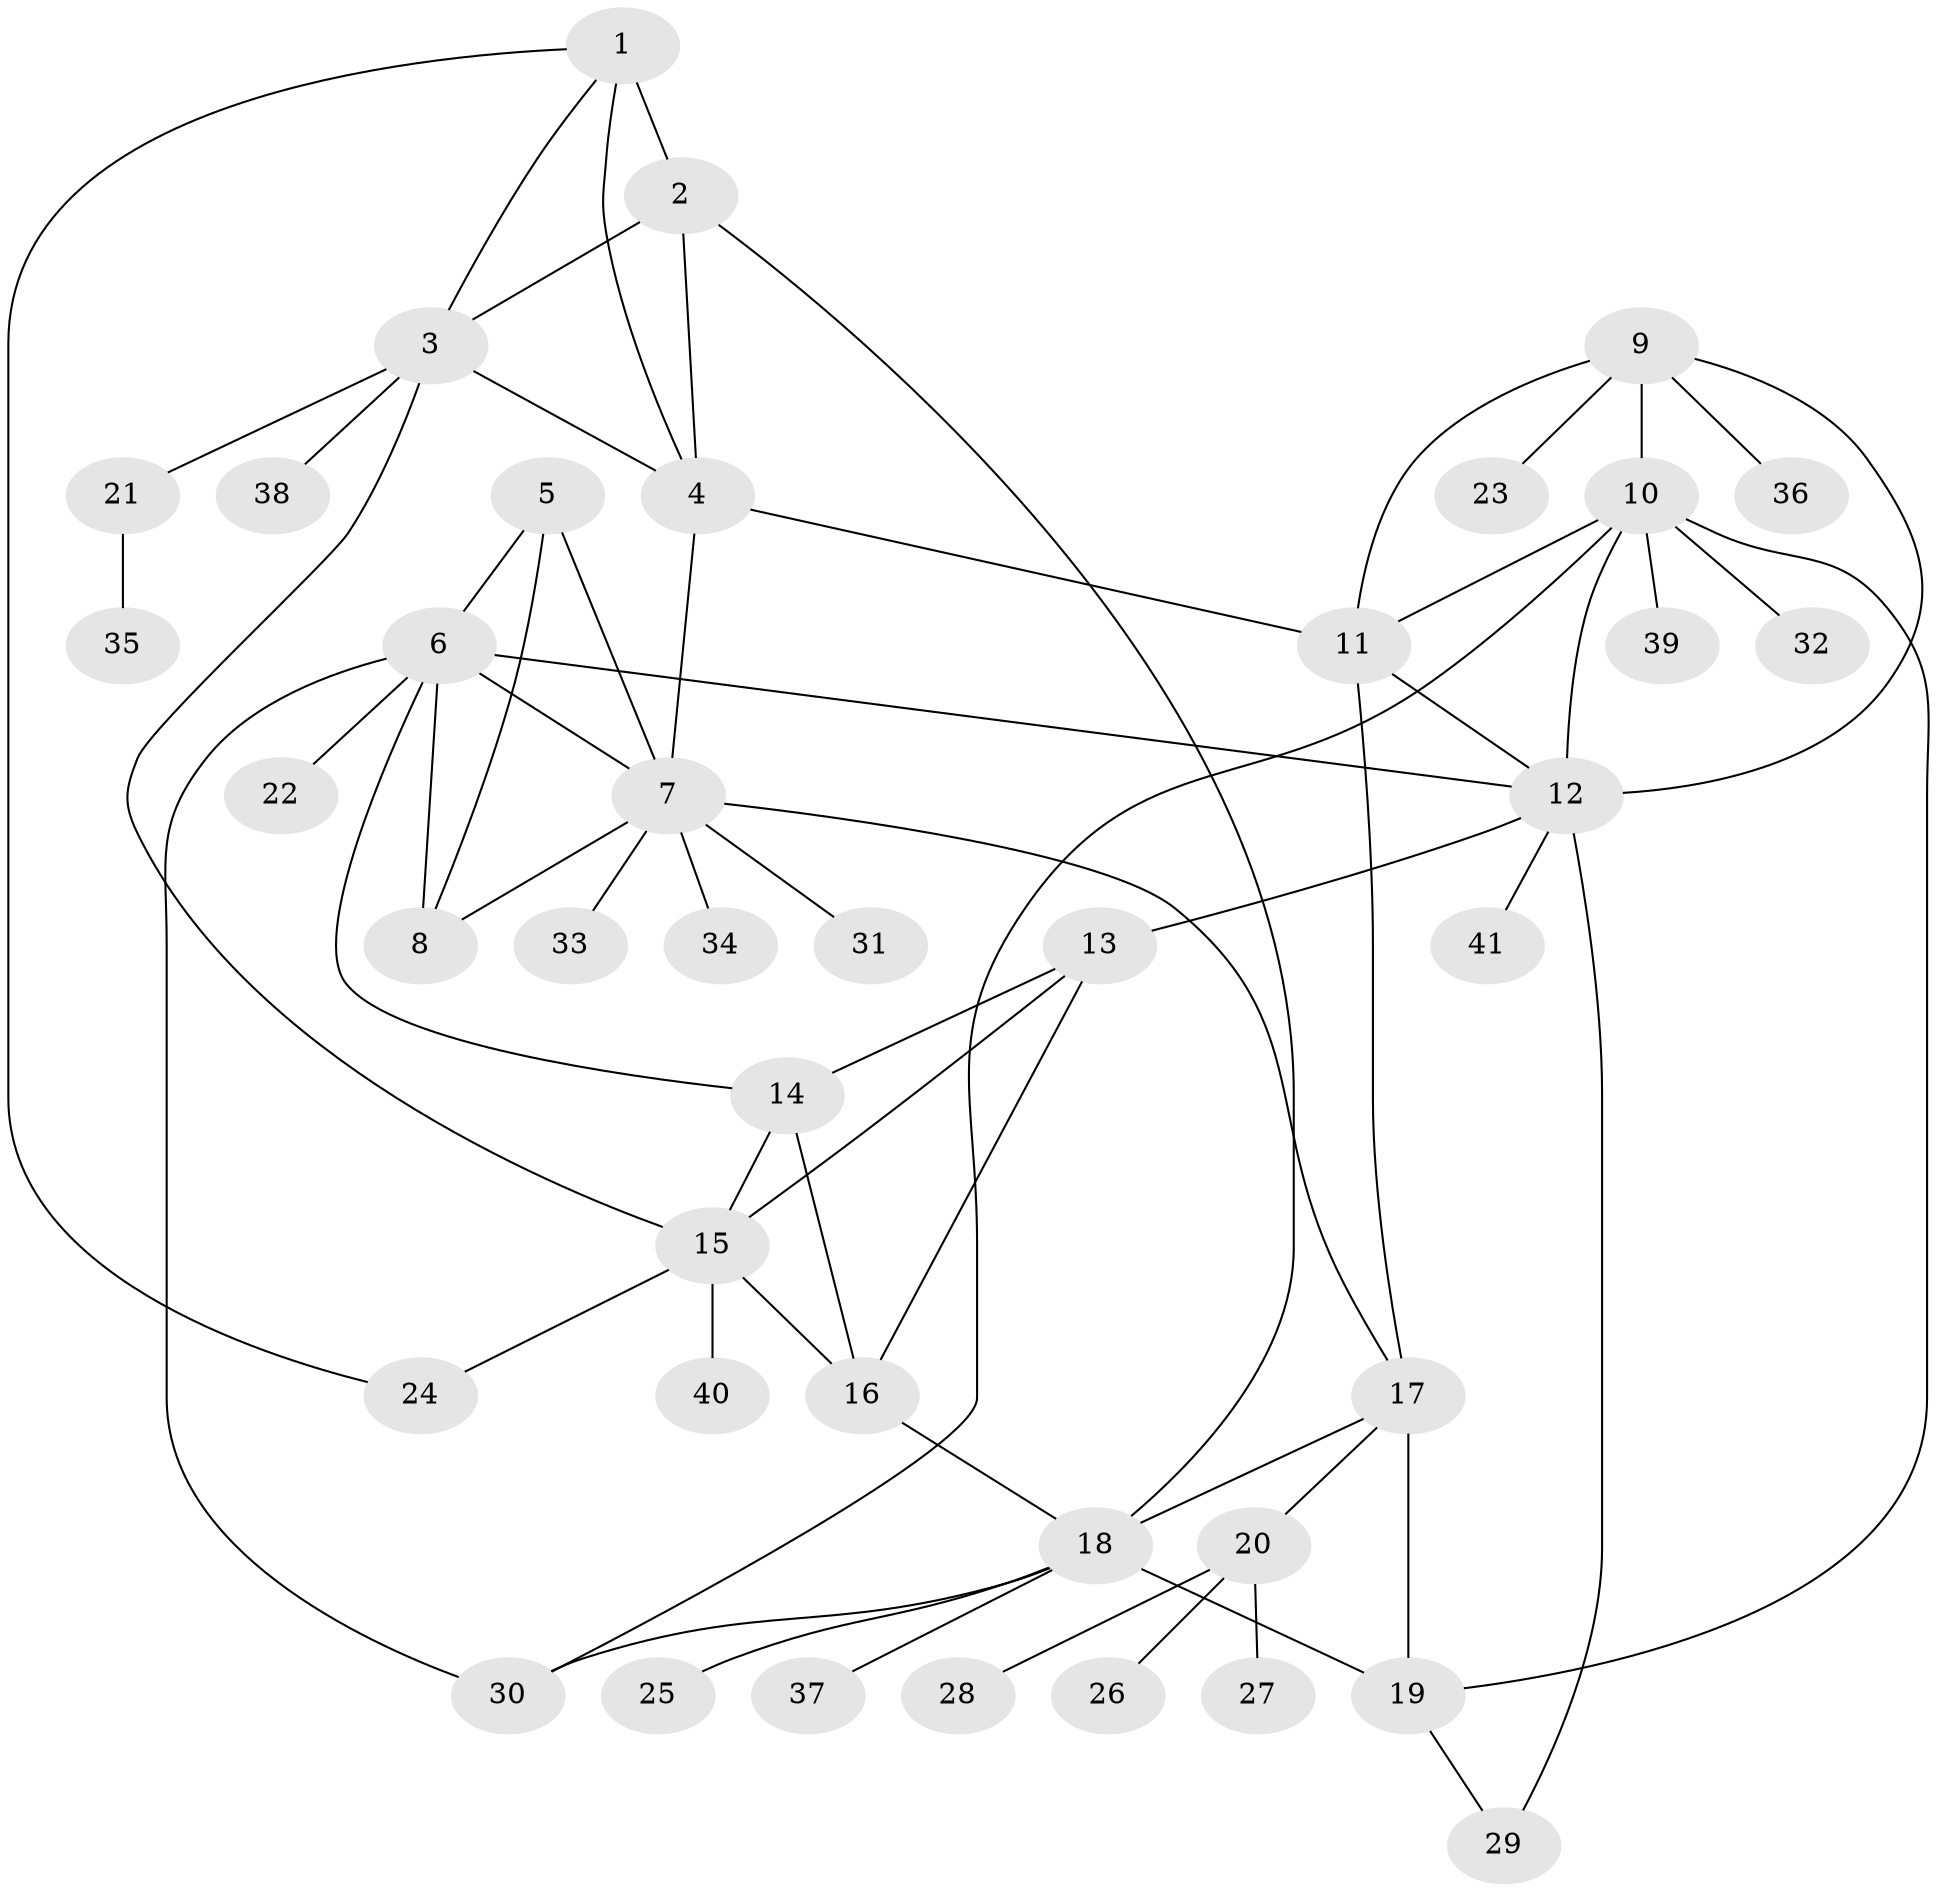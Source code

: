 // original degree distribution, {4: 0.0375, 7: 0.0375, 6: 0.025, 8: 0.05, 10: 0.025, 5: 0.0625, 3: 0.05, 9: 0.0125, 1: 0.5375, 2: 0.1625}
// Generated by graph-tools (version 1.1) at 2025/37/03/09/25 02:37:11]
// undirected, 41 vertices, 64 edges
graph export_dot {
graph [start="1"]
  node [color=gray90,style=filled];
  1;
  2;
  3;
  4;
  5;
  6;
  7;
  8;
  9;
  10;
  11;
  12;
  13;
  14;
  15;
  16;
  17;
  18;
  19;
  20;
  21;
  22;
  23;
  24;
  25;
  26;
  27;
  28;
  29;
  30;
  31;
  32;
  33;
  34;
  35;
  36;
  37;
  38;
  39;
  40;
  41;
  1 -- 2 [weight=3.0];
  1 -- 3 [weight=1.0];
  1 -- 4 [weight=1.0];
  1 -- 24 [weight=1.0];
  2 -- 3 [weight=1.0];
  2 -- 4 [weight=1.0];
  2 -- 18 [weight=1.0];
  3 -- 4 [weight=1.0];
  3 -- 15 [weight=1.0];
  3 -- 21 [weight=1.0];
  3 -- 38 [weight=1.0];
  4 -- 7 [weight=1.0];
  4 -- 11 [weight=1.0];
  5 -- 6 [weight=1.0];
  5 -- 7 [weight=1.0];
  5 -- 8 [weight=1.0];
  6 -- 7 [weight=1.0];
  6 -- 8 [weight=1.0];
  6 -- 12 [weight=1.0];
  6 -- 14 [weight=1.0];
  6 -- 22 [weight=1.0];
  6 -- 30 [weight=1.0];
  7 -- 8 [weight=1.0];
  7 -- 17 [weight=1.0];
  7 -- 31 [weight=1.0];
  7 -- 33 [weight=2.0];
  7 -- 34 [weight=1.0];
  9 -- 10 [weight=1.0];
  9 -- 11 [weight=1.0];
  9 -- 12 [weight=1.0];
  9 -- 23 [weight=1.0];
  9 -- 36 [weight=1.0];
  10 -- 11 [weight=1.0];
  10 -- 12 [weight=1.0];
  10 -- 19 [weight=1.0];
  10 -- 30 [weight=1.0];
  10 -- 32 [weight=1.0];
  10 -- 39 [weight=1.0];
  11 -- 12 [weight=1.0];
  11 -- 17 [weight=2.0];
  12 -- 13 [weight=1.0];
  12 -- 29 [weight=1.0];
  12 -- 41 [weight=1.0];
  13 -- 14 [weight=1.0];
  13 -- 15 [weight=1.0];
  13 -- 16 [weight=1.0];
  14 -- 15 [weight=1.0];
  14 -- 16 [weight=1.0];
  15 -- 16 [weight=1.0];
  15 -- 24 [weight=1.0];
  15 -- 40 [weight=2.0];
  16 -- 18 [weight=1.0];
  17 -- 18 [weight=2.0];
  17 -- 19 [weight=6.0];
  17 -- 20 [weight=1.0];
  18 -- 19 [weight=1.0];
  18 -- 25 [weight=1.0];
  18 -- 30 [weight=1.0];
  18 -- 37 [weight=1.0];
  19 -- 29 [weight=1.0];
  20 -- 26 [weight=1.0];
  20 -- 27 [weight=1.0];
  20 -- 28 [weight=1.0];
  21 -- 35 [weight=1.0];
}
